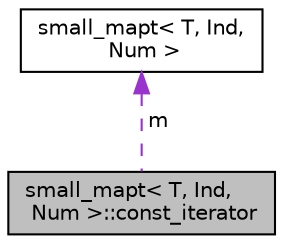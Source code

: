 digraph "small_mapt&lt; T, Ind, Num &gt;::const_iterator"
{
 // LATEX_PDF_SIZE
  bgcolor="transparent";
  edge [fontname="Helvetica",fontsize="10",labelfontname="Helvetica",labelfontsize="10"];
  node [fontname="Helvetica",fontsize="10",shape=record];
  Node1 [label="small_mapt\< T, Ind,\l Num \>::const_iterator",height=0.2,width=0.4,color="black", fillcolor="grey75", style="filled", fontcolor="black",tooltip="Const iterator."];
  Node2 -> Node1 [dir="back",color="darkorchid3",fontsize="10",style="dashed",label=" m" ,fontname="Helvetica"];
  Node2 [label="small_mapt\< T, Ind,\l Num \>",height=0.2,width=0.4,color="black",URL="$classsmall__mapt.html",tooltip="Map from small integers to values."];
}

